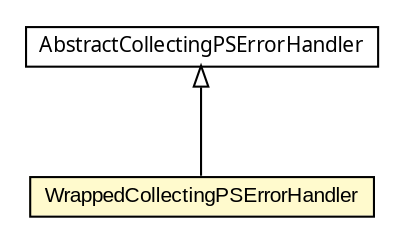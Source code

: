 #!/usr/local/bin/dot
#
# Class diagram 
# Generated by UMLGraph version 5.1 (http://www.umlgraph.org/)
#

digraph G {
	edge [fontname="arial",fontsize=10,labelfontname="arial",labelfontsize=10];
	node [fontname="arial",fontsize=10,shape=plaintext];
	nodesep=0.25;
	ranksep=0.5;
	// com.helger.schematron.pure.errorhandler.WrappedCollectingPSErrorHandler
	c8438 [label=<<table title="com.helger.schematron.pure.errorhandler.WrappedCollectingPSErrorHandler" border="0" cellborder="1" cellspacing="0" cellpadding="2" port="p" bgcolor="lemonChiffon" href="./WrappedCollectingPSErrorHandler.html">
		<tr><td><table border="0" cellspacing="0" cellpadding="1">
<tr><td align="center" balign="center"> WrappedCollectingPSErrorHandler </td></tr>
		</table></td></tr>
		</table>>, fontname="arial", fontcolor="black", fontsize=10.0];
	// com.helger.schematron.pure.errorhandler.AbstractCollectingPSErrorHandler
	c8444 [label=<<table title="com.helger.schematron.pure.errorhandler.AbstractCollectingPSErrorHandler" border="0" cellborder="1" cellspacing="0" cellpadding="2" port="p" href="./AbstractCollectingPSErrorHandler.html">
		<tr><td><table border="0" cellspacing="0" cellpadding="1">
<tr><td align="center" balign="center"><font face="ariali"> AbstractCollectingPSErrorHandler </font></td></tr>
		</table></td></tr>
		</table>>, fontname="arial", fontcolor="black", fontsize=10.0];
	//com.helger.schematron.pure.errorhandler.WrappedCollectingPSErrorHandler extends com.helger.schematron.pure.errorhandler.AbstractCollectingPSErrorHandler
	c8444:p -> c8438:p [dir=back,arrowtail=empty];
}

